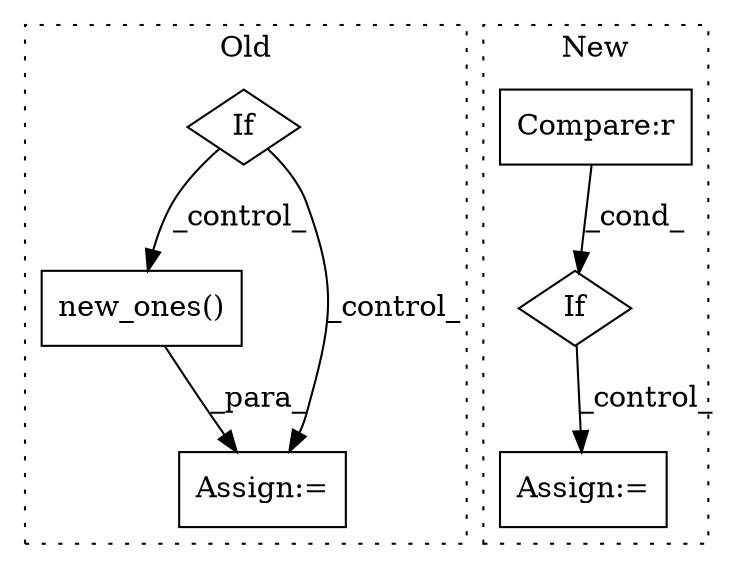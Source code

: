 digraph G {
subgraph cluster0 {
1 [label="new_ones()" a="75" s="6666,6692" l="22,1" shape="box"];
3 [label="Assign:=" a="68" s="6663" l="3" shape="box"];
5 [label="If" a="96" s="6621" l="3" shape="diamond"];
label = "Old";
style="dotted";
}
subgraph cluster1 {
2 [label="If" a="96" s="5987" l="3" shape="diamond"];
4 [label="Compare:r" a="40" s="5903" l="26" shape="box"];
6 [label="Assign:=" a="68" s="6380" l="4" shape="box"];
label = "New";
style="dotted";
}
1 -> 3 [label="_para_"];
2 -> 6 [label="_control_"];
4 -> 2 [label="_cond_"];
5 -> 1 [label="_control_"];
5 -> 3 [label="_control_"];
}